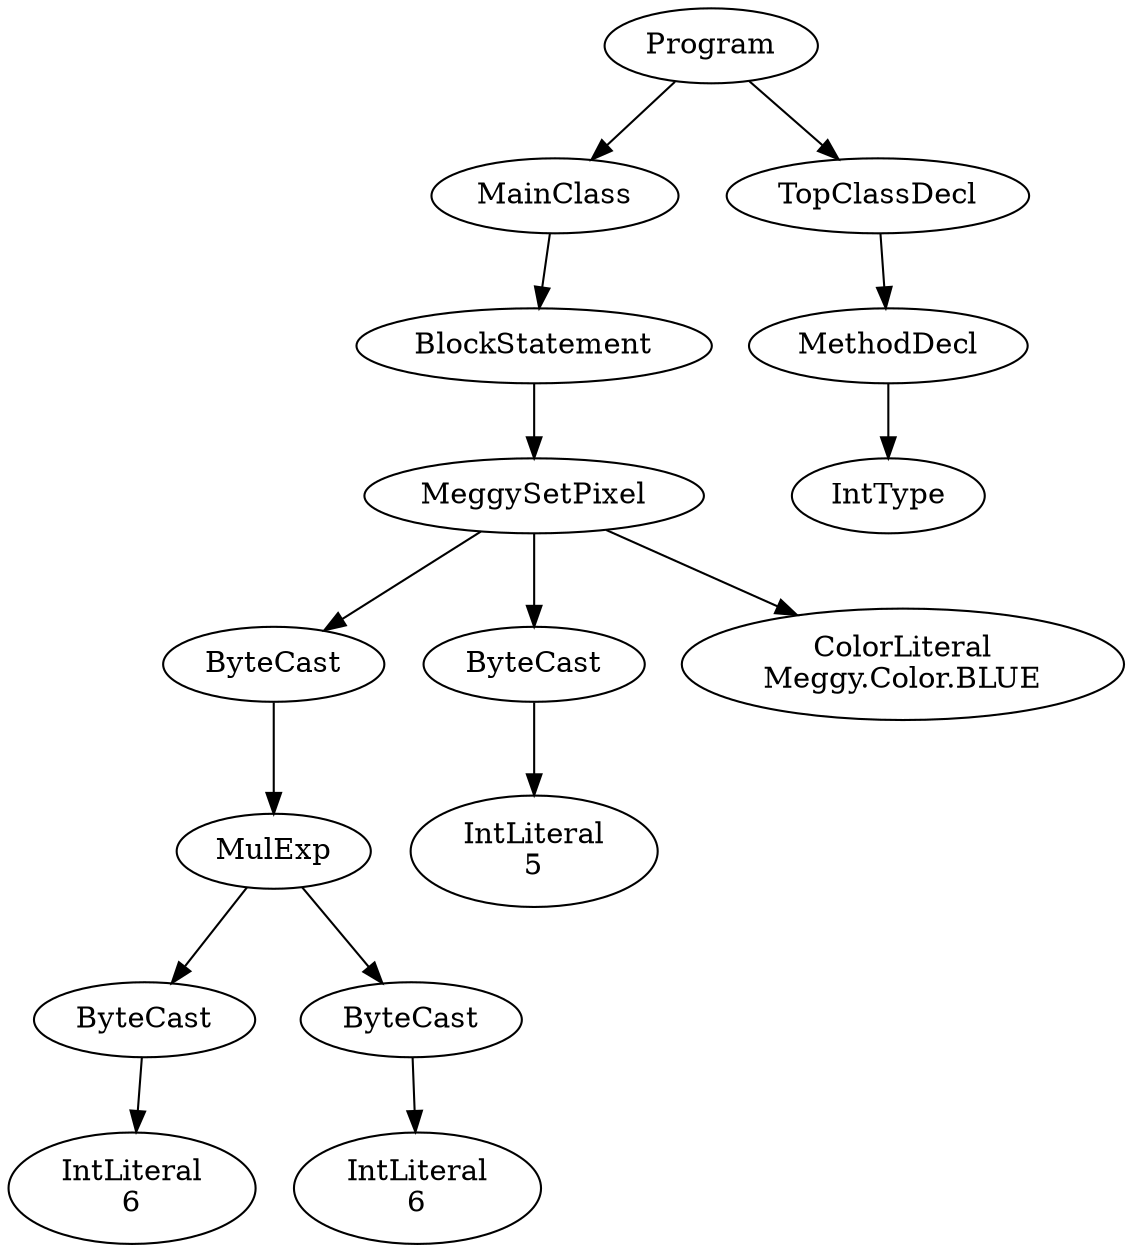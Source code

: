 digraph ASTGraph {
0 [ label="Program" ];
1 [ label="MainClass" ];
0 -> 1
2 [ label="BlockStatement" ];
1 -> 2
3 [ label="MeggySetPixel" ];
2 -> 3
4 [ label="ByteCast" ];
3 -> 4
5 [ label="MulExp" ];
4 -> 5
6 [ label="ByteCast" ];
5 -> 6
7 [ label="IntLiteral\n6" ];
6 -> 7
8 [ label="ByteCast" ];
5 -> 8
9 [ label="IntLiteral\n6" ];
8 -> 9
10 [ label="ByteCast" ];
3 -> 10
11 [ label="IntLiteral\n5" ];
10 -> 11
12 [ label="ColorLiteral\nMeggy.Color.BLUE" ];
3 -> 12
13 [ label="TopClassDecl" ];
0 -> 13
14 [ label="MethodDecl" ];
13 -> 14
15 [ label="IntType" ];
14 -> 15
}
